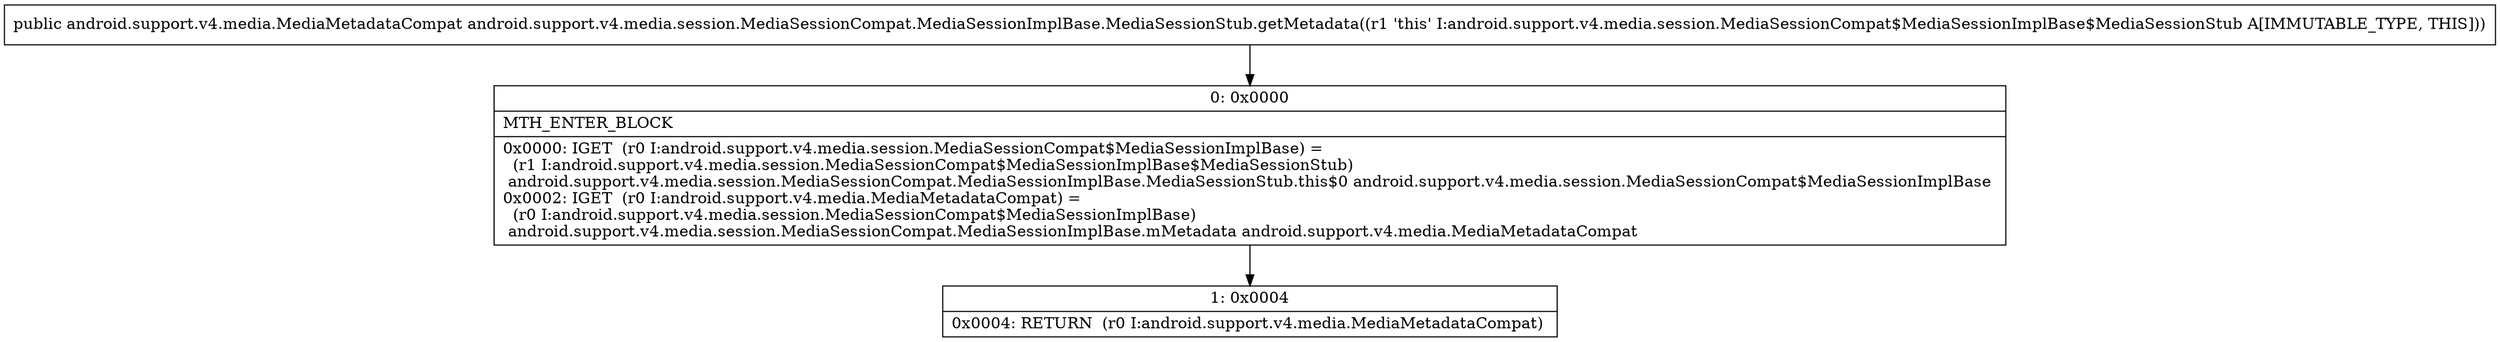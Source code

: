 digraph "CFG forandroid.support.v4.media.session.MediaSessionCompat.MediaSessionImplBase.MediaSessionStub.getMetadata()Landroid\/support\/v4\/media\/MediaMetadataCompat;" {
Node_0 [shape=record,label="{0\:\ 0x0000|MTH_ENTER_BLOCK\l|0x0000: IGET  (r0 I:android.support.v4.media.session.MediaSessionCompat$MediaSessionImplBase) = \l  (r1 I:android.support.v4.media.session.MediaSessionCompat$MediaSessionImplBase$MediaSessionStub)\l android.support.v4.media.session.MediaSessionCompat.MediaSessionImplBase.MediaSessionStub.this$0 android.support.v4.media.session.MediaSessionCompat$MediaSessionImplBase \l0x0002: IGET  (r0 I:android.support.v4.media.MediaMetadataCompat) = \l  (r0 I:android.support.v4.media.session.MediaSessionCompat$MediaSessionImplBase)\l android.support.v4.media.session.MediaSessionCompat.MediaSessionImplBase.mMetadata android.support.v4.media.MediaMetadataCompat \l}"];
Node_1 [shape=record,label="{1\:\ 0x0004|0x0004: RETURN  (r0 I:android.support.v4.media.MediaMetadataCompat) \l}"];
MethodNode[shape=record,label="{public android.support.v4.media.MediaMetadataCompat android.support.v4.media.session.MediaSessionCompat.MediaSessionImplBase.MediaSessionStub.getMetadata((r1 'this' I:android.support.v4.media.session.MediaSessionCompat$MediaSessionImplBase$MediaSessionStub A[IMMUTABLE_TYPE, THIS])) }"];
MethodNode -> Node_0;
Node_0 -> Node_1;
}

